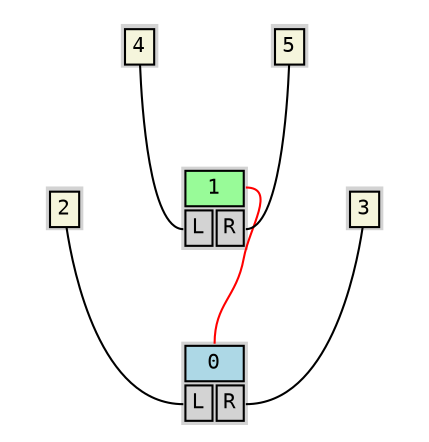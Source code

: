 graph structs {
  node [shape=none, fontsize=10,fontname="Courier"]

  n0 [label=<
  <table bgcolor="lightgrey" border="0" cellborder="1" cellspacing="2">
  <tr><td colspan="2" port="M" bgcolor="lightblue">0</td></tr>
  <tr><td port="L">L</td><td port="R">R</td></tr>
  </table>>];
  n1 [label=<
  <table bgcolor="lightgrey" border="0" cellborder="1" cellspacing="2">
  <tr><td colspan="2" port="M" bgcolor="palegreen">1</td></tr>
  <tr><td port="L">L</td><td port="R">R</td></tr>
  </table>>];
  n2 [label=<
  <table bgcolor="lightgrey" border="0" cellborder="1" cellspacing="2">
  <tr><td colspan="2" port="L" bgcolor="beige">2</td></tr>
  </table>>];
  n3 [label=<
  <table bgcolor="lightgrey" border="0" cellborder="1" cellspacing="2">
  <tr><td colspan="2" port="L" bgcolor="beige">3</td></tr>
  </table>>];
  n4 [label=<
  <table bgcolor="lightgrey" border="0" cellborder="1" cellspacing="2">
  <tr><td colspan="2" port="L" bgcolor="beige">4</td></tr>
  </table>>];
  n5 [label=<
  <table bgcolor="lightgrey" border="0" cellborder="1" cellspacing="2">
  <tr><td colspan="2" port="L" bgcolor="beige">5</td></tr>
  </table>>];
  n1:M--n0:M[color=red]
  n2:L--n0:L[color=black]
  n3:L--n0:R[color=black]
  n4:L--n1:L[color=black]
  n5:L--n1:R[color=black]

}